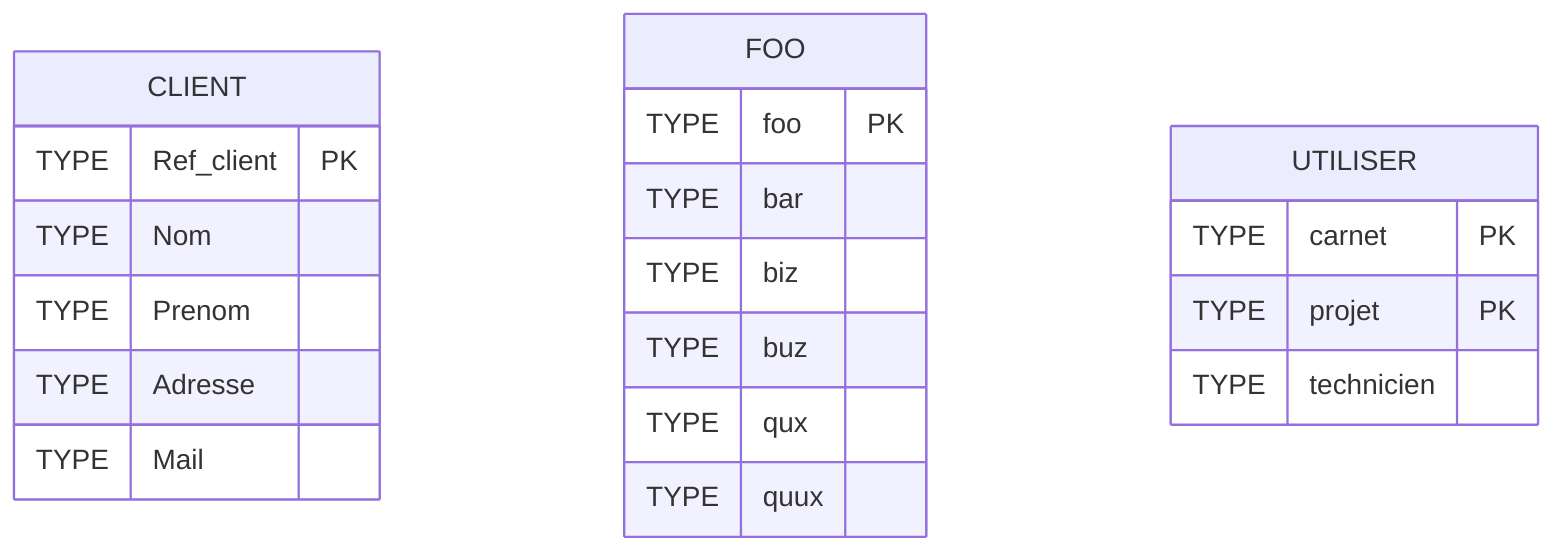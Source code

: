 erDiagram
  %% Generated by Mocodo 4.0.2
  CLIENT {
    TYPE Ref_client PK
    TYPE Nom
    TYPE Prenom
    TYPE Adresse
    TYPE Mail
  }
  FOO {
    TYPE foo PK
    TYPE bar
    TYPE biz
    TYPE buz
    TYPE qux
    TYPE quux
  }
  UTILISER {
    TYPE carnet PK
    TYPE projet PK
    TYPE technicien
  }